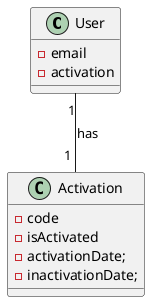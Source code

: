 @startuml
class User  {
	-email
	-activation
}

class Activation {
	-code
    -isActivated
    -activationDate;
    -inactivationDate;
}


User "1" -- " 1 " Activation : has

@enduml